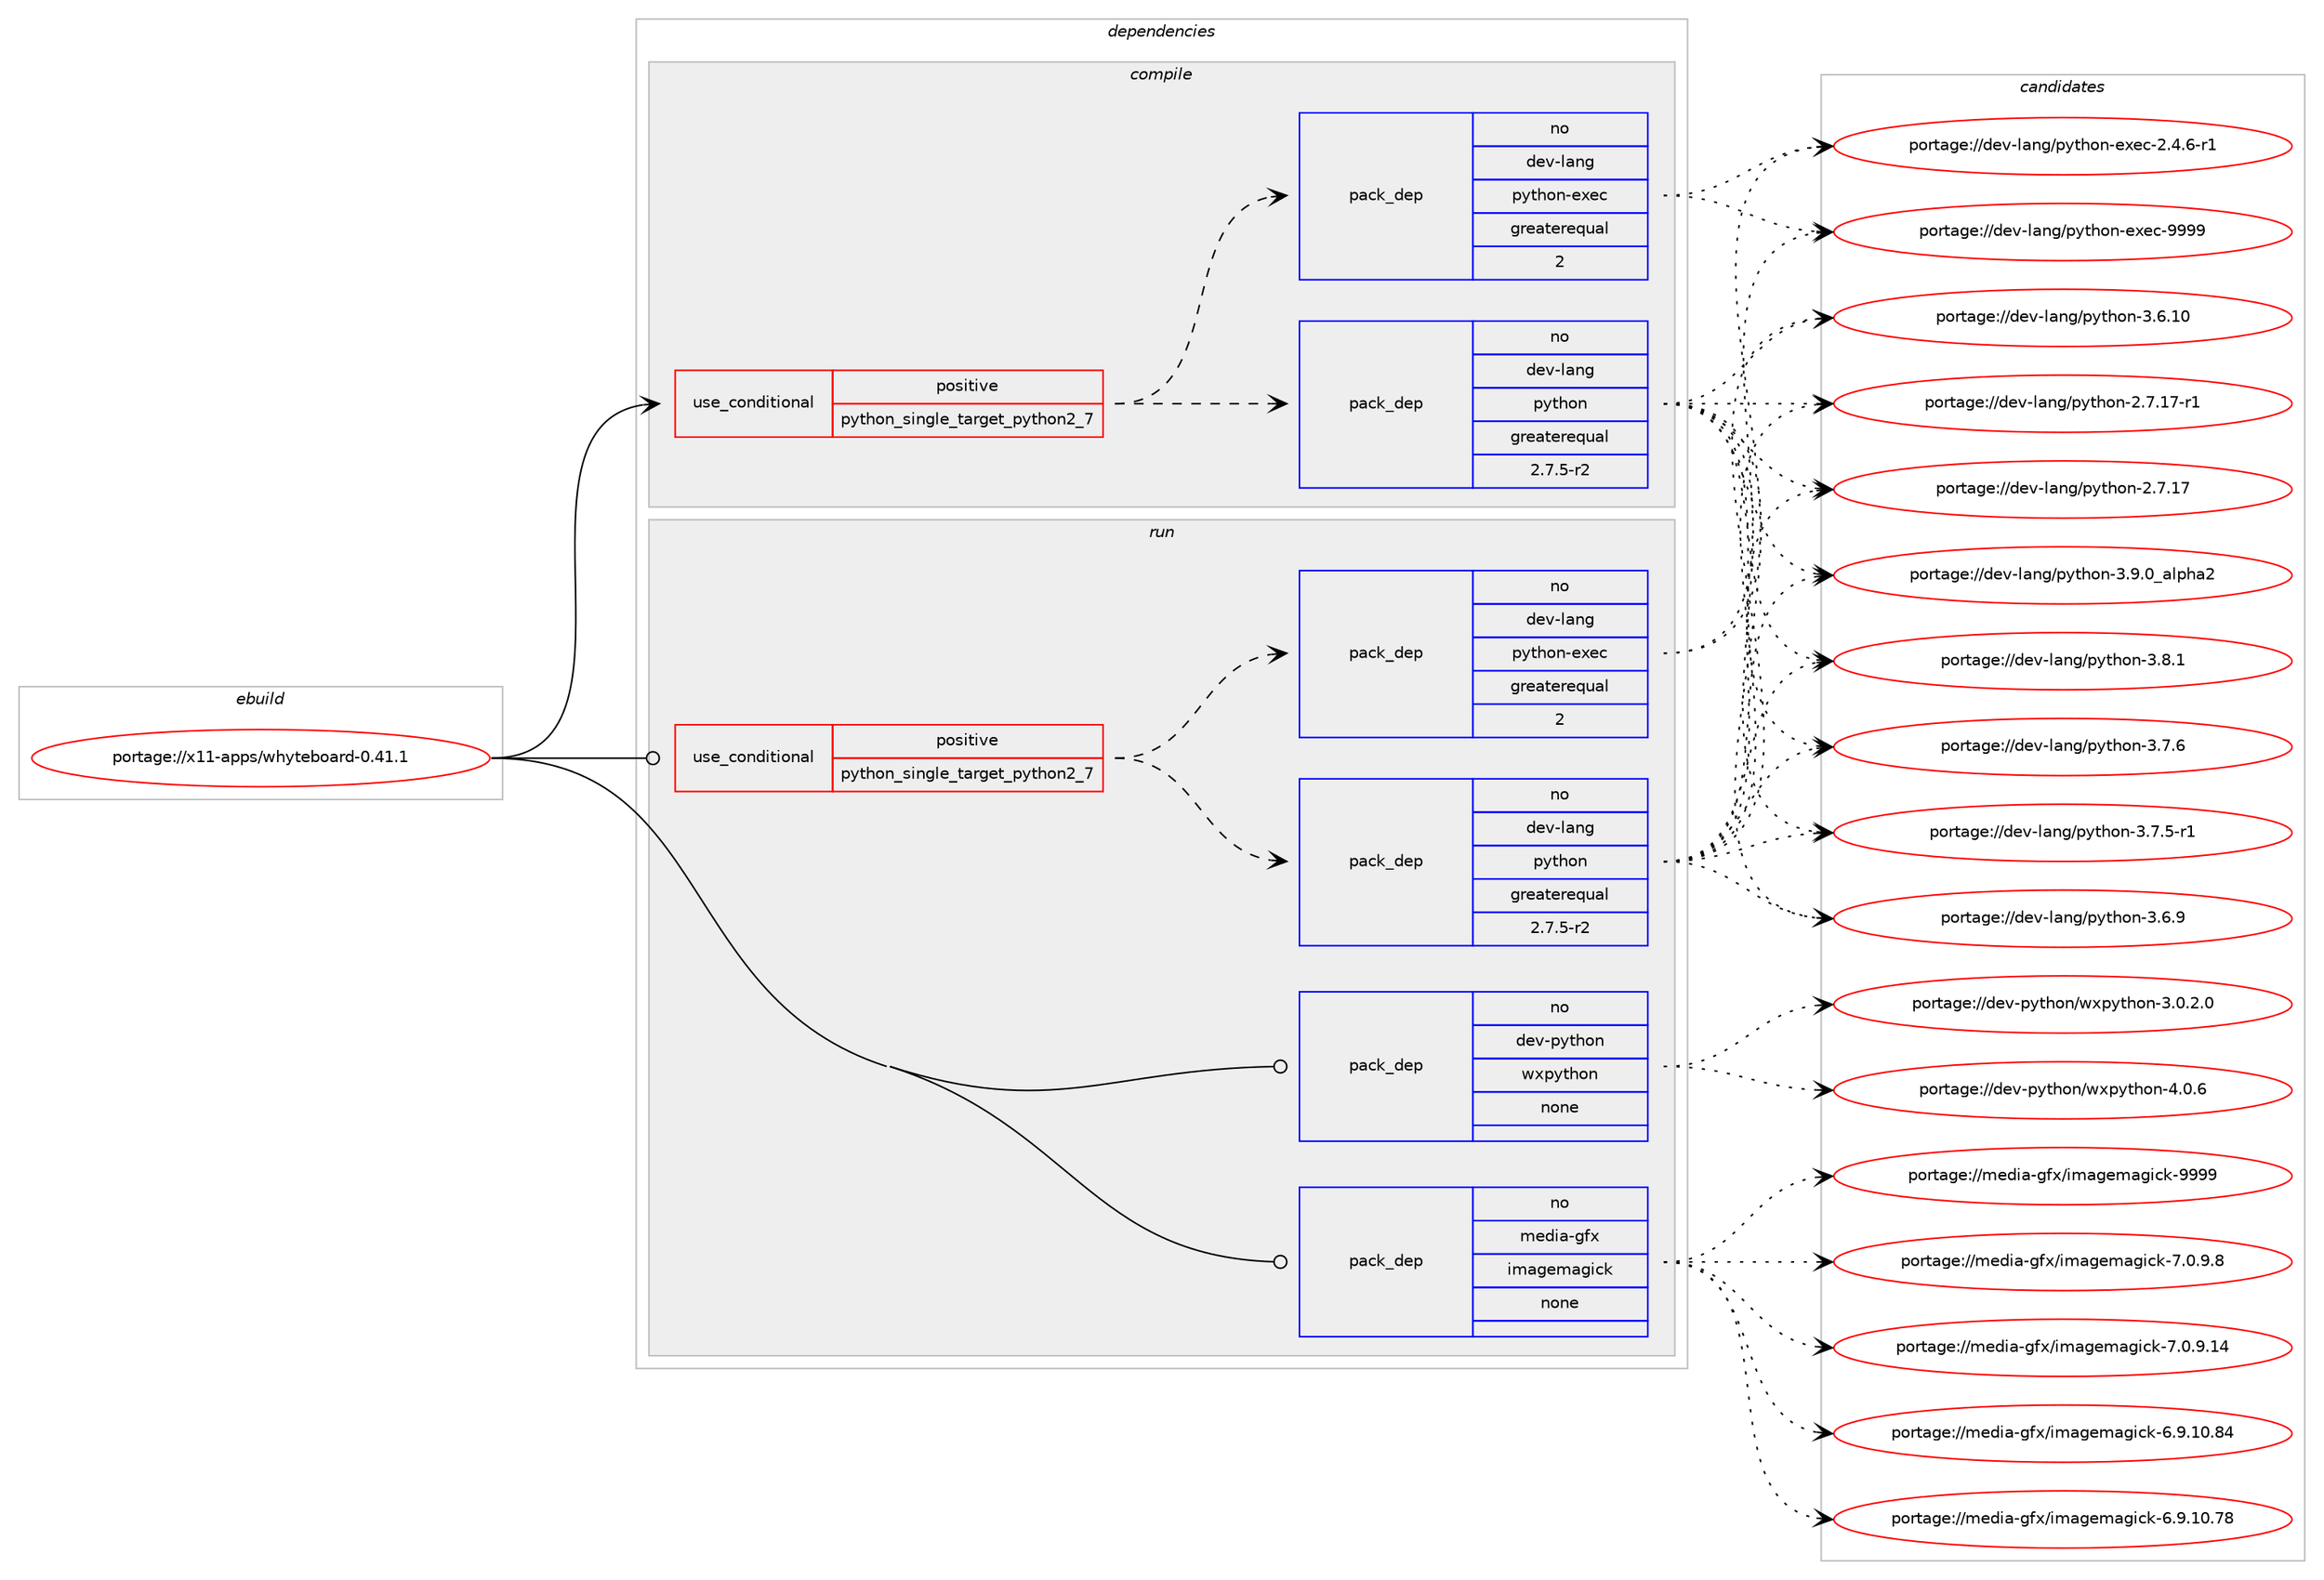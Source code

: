 digraph prolog {

# *************
# Graph options
# *************

newrank=true;
concentrate=true;
compound=true;
graph [rankdir=LR,fontname=Helvetica,fontsize=10,ranksep=1.5];#, ranksep=2.5, nodesep=0.2];
edge  [arrowhead=vee];
node  [fontname=Helvetica,fontsize=10];

# **********
# The ebuild
# **********

subgraph cluster_leftcol {
color=gray;
label=<<i>ebuild</i>>;
id [label="portage://x11-apps/whyteboard-0.41.1", color=red, width=4, href="../x11-apps/whyteboard-0.41.1.svg"];
}

# ****************
# The dependencies
# ****************

subgraph cluster_midcol {
color=gray;
label=<<i>dependencies</i>>;
subgraph cluster_compile {
fillcolor="#eeeeee";
style=filled;
label=<<i>compile</i>>;
subgraph cond3494 {
dependency24364 [label=<<TABLE BORDER="0" CELLBORDER="1" CELLSPACING="0" CELLPADDING="4"><TR><TD ROWSPAN="3" CELLPADDING="10">use_conditional</TD></TR><TR><TD>positive</TD></TR><TR><TD>python_single_target_python2_7</TD></TR></TABLE>>, shape=none, color=red];
subgraph pack20416 {
dependency24365 [label=<<TABLE BORDER="0" CELLBORDER="1" CELLSPACING="0" CELLPADDING="4" WIDTH="220"><TR><TD ROWSPAN="6" CELLPADDING="30">pack_dep</TD></TR><TR><TD WIDTH="110">no</TD></TR><TR><TD>dev-lang</TD></TR><TR><TD>python</TD></TR><TR><TD>greaterequal</TD></TR><TR><TD>2.7.5-r2</TD></TR></TABLE>>, shape=none, color=blue];
}
dependency24364:e -> dependency24365:w [weight=20,style="dashed",arrowhead="vee"];
subgraph pack20417 {
dependency24366 [label=<<TABLE BORDER="0" CELLBORDER="1" CELLSPACING="0" CELLPADDING="4" WIDTH="220"><TR><TD ROWSPAN="6" CELLPADDING="30">pack_dep</TD></TR><TR><TD WIDTH="110">no</TD></TR><TR><TD>dev-lang</TD></TR><TR><TD>python-exec</TD></TR><TR><TD>greaterequal</TD></TR><TR><TD>2</TD></TR></TABLE>>, shape=none, color=blue];
}
dependency24364:e -> dependency24366:w [weight=20,style="dashed",arrowhead="vee"];
}
id:e -> dependency24364:w [weight=20,style="solid",arrowhead="vee"];
}
subgraph cluster_compileandrun {
fillcolor="#eeeeee";
style=filled;
label=<<i>compile and run</i>>;
}
subgraph cluster_run {
fillcolor="#eeeeee";
style=filled;
label=<<i>run</i>>;
subgraph cond3495 {
dependency24367 [label=<<TABLE BORDER="0" CELLBORDER="1" CELLSPACING="0" CELLPADDING="4"><TR><TD ROWSPAN="3" CELLPADDING="10">use_conditional</TD></TR><TR><TD>positive</TD></TR><TR><TD>python_single_target_python2_7</TD></TR></TABLE>>, shape=none, color=red];
subgraph pack20418 {
dependency24368 [label=<<TABLE BORDER="0" CELLBORDER="1" CELLSPACING="0" CELLPADDING="4" WIDTH="220"><TR><TD ROWSPAN="6" CELLPADDING="30">pack_dep</TD></TR><TR><TD WIDTH="110">no</TD></TR><TR><TD>dev-lang</TD></TR><TR><TD>python</TD></TR><TR><TD>greaterequal</TD></TR><TR><TD>2.7.5-r2</TD></TR></TABLE>>, shape=none, color=blue];
}
dependency24367:e -> dependency24368:w [weight=20,style="dashed",arrowhead="vee"];
subgraph pack20419 {
dependency24369 [label=<<TABLE BORDER="0" CELLBORDER="1" CELLSPACING="0" CELLPADDING="4" WIDTH="220"><TR><TD ROWSPAN="6" CELLPADDING="30">pack_dep</TD></TR><TR><TD WIDTH="110">no</TD></TR><TR><TD>dev-lang</TD></TR><TR><TD>python-exec</TD></TR><TR><TD>greaterequal</TD></TR><TR><TD>2</TD></TR></TABLE>>, shape=none, color=blue];
}
dependency24367:e -> dependency24369:w [weight=20,style="dashed",arrowhead="vee"];
}
id:e -> dependency24367:w [weight=20,style="solid",arrowhead="odot"];
subgraph pack20420 {
dependency24370 [label=<<TABLE BORDER="0" CELLBORDER="1" CELLSPACING="0" CELLPADDING="4" WIDTH="220"><TR><TD ROWSPAN="6" CELLPADDING="30">pack_dep</TD></TR><TR><TD WIDTH="110">no</TD></TR><TR><TD>dev-python</TD></TR><TR><TD>wxpython</TD></TR><TR><TD>none</TD></TR><TR><TD></TD></TR></TABLE>>, shape=none, color=blue];
}
id:e -> dependency24370:w [weight=20,style="solid",arrowhead="odot"];
subgraph pack20421 {
dependency24371 [label=<<TABLE BORDER="0" CELLBORDER="1" CELLSPACING="0" CELLPADDING="4" WIDTH="220"><TR><TD ROWSPAN="6" CELLPADDING="30">pack_dep</TD></TR><TR><TD WIDTH="110">no</TD></TR><TR><TD>media-gfx</TD></TR><TR><TD>imagemagick</TD></TR><TR><TD>none</TD></TR><TR><TD></TD></TR></TABLE>>, shape=none, color=blue];
}
id:e -> dependency24371:w [weight=20,style="solid",arrowhead="odot"];
}
}

# **************
# The candidates
# **************

subgraph cluster_choices {
rank=same;
color=gray;
label=<<i>candidates</i>>;

subgraph choice20416 {
color=black;
nodesep=1;
choice10010111845108971101034711212111610411111045514657464895971081121049750 [label="portage://dev-lang/python-3.9.0_alpha2", color=red, width=4,href="../dev-lang/python-3.9.0_alpha2.svg"];
choice100101118451089711010347112121116104111110455146564649 [label="portage://dev-lang/python-3.8.1", color=red, width=4,href="../dev-lang/python-3.8.1.svg"];
choice100101118451089711010347112121116104111110455146554654 [label="portage://dev-lang/python-3.7.6", color=red, width=4,href="../dev-lang/python-3.7.6.svg"];
choice1001011184510897110103471121211161041111104551465546534511449 [label="portage://dev-lang/python-3.7.5-r1", color=red, width=4,href="../dev-lang/python-3.7.5-r1.svg"];
choice100101118451089711010347112121116104111110455146544657 [label="portage://dev-lang/python-3.6.9", color=red, width=4,href="../dev-lang/python-3.6.9.svg"];
choice10010111845108971101034711212111610411111045514654464948 [label="portage://dev-lang/python-3.6.10", color=red, width=4,href="../dev-lang/python-3.6.10.svg"];
choice100101118451089711010347112121116104111110455046554649554511449 [label="portage://dev-lang/python-2.7.17-r1", color=red, width=4,href="../dev-lang/python-2.7.17-r1.svg"];
choice10010111845108971101034711212111610411111045504655464955 [label="portage://dev-lang/python-2.7.17", color=red, width=4,href="../dev-lang/python-2.7.17.svg"];
dependency24365:e -> choice10010111845108971101034711212111610411111045514657464895971081121049750:w [style=dotted,weight="100"];
dependency24365:e -> choice100101118451089711010347112121116104111110455146564649:w [style=dotted,weight="100"];
dependency24365:e -> choice100101118451089711010347112121116104111110455146554654:w [style=dotted,weight="100"];
dependency24365:e -> choice1001011184510897110103471121211161041111104551465546534511449:w [style=dotted,weight="100"];
dependency24365:e -> choice100101118451089711010347112121116104111110455146544657:w [style=dotted,weight="100"];
dependency24365:e -> choice10010111845108971101034711212111610411111045514654464948:w [style=dotted,weight="100"];
dependency24365:e -> choice100101118451089711010347112121116104111110455046554649554511449:w [style=dotted,weight="100"];
dependency24365:e -> choice10010111845108971101034711212111610411111045504655464955:w [style=dotted,weight="100"];
}
subgraph choice20417 {
color=black;
nodesep=1;
choice10010111845108971101034711212111610411111045101120101994557575757 [label="portage://dev-lang/python-exec-9999", color=red, width=4,href="../dev-lang/python-exec-9999.svg"];
choice10010111845108971101034711212111610411111045101120101994550465246544511449 [label="portage://dev-lang/python-exec-2.4.6-r1", color=red, width=4,href="../dev-lang/python-exec-2.4.6-r1.svg"];
dependency24366:e -> choice10010111845108971101034711212111610411111045101120101994557575757:w [style=dotted,weight="100"];
dependency24366:e -> choice10010111845108971101034711212111610411111045101120101994550465246544511449:w [style=dotted,weight="100"];
}
subgraph choice20418 {
color=black;
nodesep=1;
choice10010111845108971101034711212111610411111045514657464895971081121049750 [label="portage://dev-lang/python-3.9.0_alpha2", color=red, width=4,href="../dev-lang/python-3.9.0_alpha2.svg"];
choice100101118451089711010347112121116104111110455146564649 [label="portage://dev-lang/python-3.8.1", color=red, width=4,href="../dev-lang/python-3.8.1.svg"];
choice100101118451089711010347112121116104111110455146554654 [label="portage://dev-lang/python-3.7.6", color=red, width=4,href="../dev-lang/python-3.7.6.svg"];
choice1001011184510897110103471121211161041111104551465546534511449 [label="portage://dev-lang/python-3.7.5-r1", color=red, width=4,href="../dev-lang/python-3.7.5-r1.svg"];
choice100101118451089711010347112121116104111110455146544657 [label="portage://dev-lang/python-3.6.9", color=red, width=4,href="../dev-lang/python-3.6.9.svg"];
choice10010111845108971101034711212111610411111045514654464948 [label="portage://dev-lang/python-3.6.10", color=red, width=4,href="../dev-lang/python-3.6.10.svg"];
choice100101118451089711010347112121116104111110455046554649554511449 [label="portage://dev-lang/python-2.7.17-r1", color=red, width=4,href="../dev-lang/python-2.7.17-r1.svg"];
choice10010111845108971101034711212111610411111045504655464955 [label="portage://dev-lang/python-2.7.17", color=red, width=4,href="../dev-lang/python-2.7.17.svg"];
dependency24368:e -> choice10010111845108971101034711212111610411111045514657464895971081121049750:w [style=dotted,weight="100"];
dependency24368:e -> choice100101118451089711010347112121116104111110455146564649:w [style=dotted,weight="100"];
dependency24368:e -> choice100101118451089711010347112121116104111110455146554654:w [style=dotted,weight="100"];
dependency24368:e -> choice1001011184510897110103471121211161041111104551465546534511449:w [style=dotted,weight="100"];
dependency24368:e -> choice100101118451089711010347112121116104111110455146544657:w [style=dotted,weight="100"];
dependency24368:e -> choice10010111845108971101034711212111610411111045514654464948:w [style=dotted,weight="100"];
dependency24368:e -> choice100101118451089711010347112121116104111110455046554649554511449:w [style=dotted,weight="100"];
dependency24368:e -> choice10010111845108971101034711212111610411111045504655464955:w [style=dotted,weight="100"];
}
subgraph choice20419 {
color=black;
nodesep=1;
choice10010111845108971101034711212111610411111045101120101994557575757 [label="portage://dev-lang/python-exec-9999", color=red, width=4,href="../dev-lang/python-exec-9999.svg"];
choice10010111845108971101034711212111610411111045101120101994550465246544511449 [label="portage://dev-lang/python-exec-2.4.6-r1", color=red, width=4,href="../dev-lang/python-exec-2.4.6-r1.svg"];
dependency24369:e -> choice10010111845108971101034711212111610411111045101120101994557575757:w [style=dotted,weight="100"];
dependency24369:e -> choice10010111845108971101034711212111610411111045101120101994550465246544511449:w [style=dotted,weight="100"];
}
subgraph choice20420 {
color=black;
nodesep=1;
choice1001011184511212111610411111047119120112121116104111110455246484654 [label="portage://dev-python/wxpython-4.0.6", color=red, width=4,href="../dev-python/wxpython-4.0.6.svg"];
choice10010111845112121116104111110471191201121211161041111104551464846504648 [label="portage://dev-python/wxpython-3.0.2.0", color=red, width=4,href="../dev-python/wxpython-3.0.2.0.svg"];
dependency24370:e -> choice1001011184511212111610411111047119120112121116104111110455246484654:w [style=dotted,weight="100"];
dependency24370:e -> choice10010111845112121116104111110471191201121211161041111104551464846504648:w [style=dotted,weight="100"];
}
subgraph choice20421 {
color=black;
nodesep=1;
choice1091011001059745103102120471051099710310110997103105991074557575757 [label="portage://media-gfx/imagemagick-9999", color=red, width=4,href="../media-gfx/imagemagick-9999.svg"];
choice1091011001059745103102120471051099710310110997103105991074555464846574656 [label="portage://media-gfx/imagemagick-7.0.9.8", color=red, width=4,href="../media-gfx/imagemagick-7.0.9.8.svg"];
choice109101100105974510310212047105109971031011099710310599107455546484657464952 [label="portage://media-gfx/imagemagick-7.0.9.14", color=red, width=4,href="../media-gfx/imagemagick-7.0.9.14.svg"];
choice10910110010597451031021204710510997103101109971031059910745544657464948465652 [label="portage://media-gfx/imagemagick-6.9.10.84", color=red, width=4,href="../media-gfx/imagemagick-6.9.10.84.svg"];
choice10910110010597451031021204710510997103101109971031059910745544657464948465556 [label="portage://media-gfx/imagemagick-6.9.10.78", color=red, width=4,href="../media-gfx/imagemagick-6.9.10.78.svg"];
dependency24371:e -> choice1091011001059745103102120471051099710310110997103105991074557575757:w [style=dotted,weight="100"];
dependency24371:e -> choice1091011001059745103102120471051099710310110997103105991074555464846574656:w [style=dotted,weight="100"];
dependency24371:e -> choice109101100105974510310212047105109971031011099710310599107455546484657464952:w [style=dotted,weight="100"];
dependency24371:e -> choice10910110010597451031021204710510997103101109971031059910745544657464948465652:w [style=dotted,weight="100"];
dependency24371:e -> choice10910110010597451031021204710510997103101109971031059910745544657464948465556:w [style=dotted,weight="100"];
}
}

}

